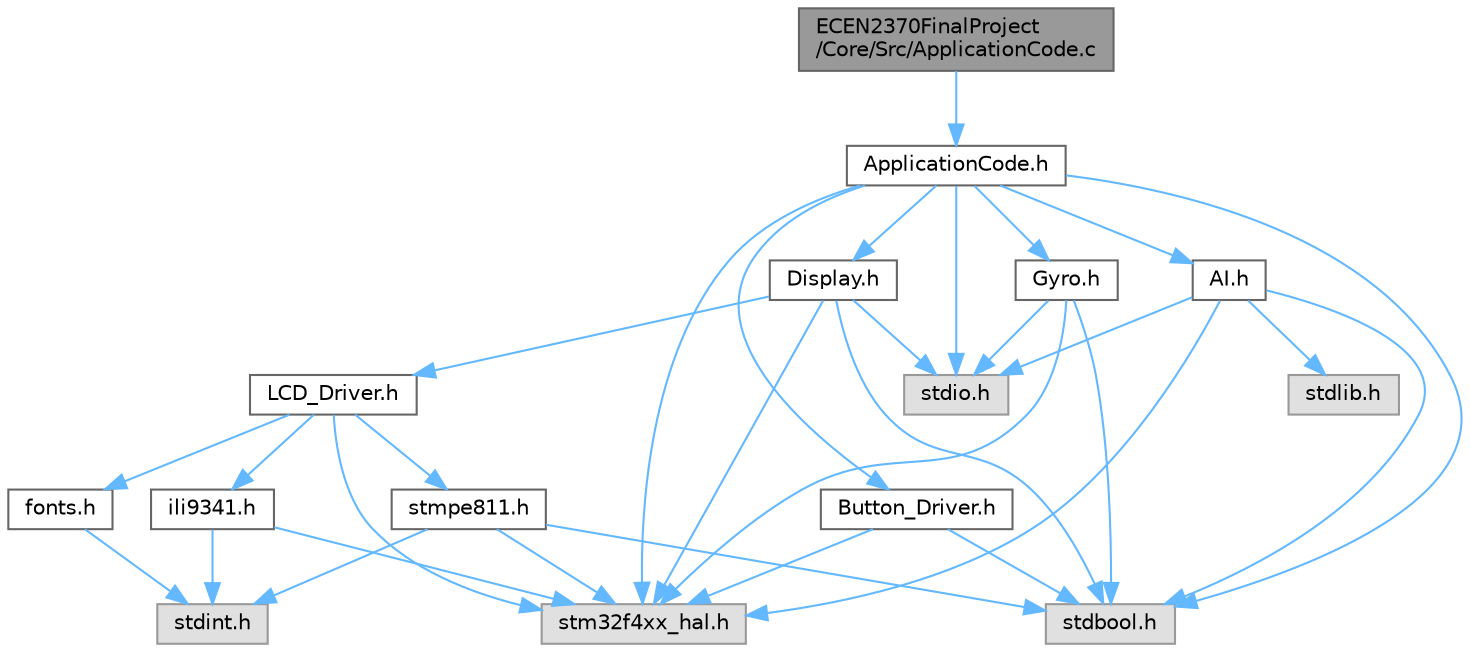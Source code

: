 digraph "ECEN2370FinalProject/Core/Src/ApplicationCode.c"
{
 // LATEX_PDF_SIZE
  bgcolor="transparent";
  edge [fontname=Helvetica,fontsize=10,labelfontname=Helvetica,labelfontsize=10];
  node [fontname=Helvetica,fontsize=10,shape=box,height=0.2,width=0.4];
  Node1 [id="Node000001",label="ECEN2370FinalProject\l/Core/Src/ApplicationCode.c",height=0.2,width=0.4,color="gray40", fillcolor="grey60", style="filled", fontcolor="black",tooltip=" "];
  Node1 -> Node2 [id="edge32_Node000001_Node000002",color="steelblue1",style="solid",tooltip=" "];
  Node2 [id="Node000002",label="ApplicationCode.h",height=0.2,width=0.4,color="grey40", fillcolor="white", style="filled",URL="$_application_code_8h.html",tooltip="runs the game and stores static game variables"];
  Node2 -> Node3 [id="edge33_Node000002_Node000003",color="steelblue1",style="solid",tooltip=" "];
  Node3 [id="Node000003",label="stm32f4xx_hal.h",height=0.2,width=0.4,color="grey60", fillcolor="#E0E0E0", style="filled",tooltip=" "];
  Node2 -> Node4 [id="edge34_Node000002_Node000004",color="steelblue1",style="solid",tooltip=" "];
  Node4 [id="Node000004",label="stdio.h",height=0.2,width=0.4,color="grey60", fillcolor="#E0E0E0", style="filled",tooltip=" "];
  Node2 -> Node5 [id="edge35_Node000002_Node000005",color="steelblue1",style="solid",tooltip=" "];
  Node5 [id="Node000005",label="stdbool.h",height=0.2,width=0.4,color="grey60", fillcolor="#E0E0E0", style="filled",tooltip=" "];
  Node2 -> Node6 [id="edge36_Node000002_Node000006",color="steelblue1",style="solid",tooltip=" "];
  Node6 [id="Node000006",label="Gyro.h",height=0.2,width=0.4,color="grey40", fillcolor="white", style="filled",URL="$_gyro_8h.html",tooltip="Driver for Gyroscope."];
  Node6 -> Node5 [id="edge37_Node000006_Node000005",color="steelblue1",style="solid",tooltip=" "];
  Node6 -> Node4 [id="edge38_Node000006_Node000004",color="steelblue1",style="solid",tooltip=" "];
  Node6 -> Node3 [id="edge39_Node000006_Node000003",color="steelblue1",style="solid",tooltip=" "];
  Node2 -> Node7 [id="edge40_Node000002_Node000007",color="steelblue1",style="solid",tooltip=" "];
  Node7 [id="Node000007",label="AI.h",height=0.2,width=0.4,color="grey40", fillcolor="white", style="filled",URL="$_a_i_8h.html",tooltip="functionality for the AI and checking the board for winners included in application code"];
  Node7 -> Node3 [id="edge41_Node000007_Node000003",color="steelblue1",style="solid",tooltip=" "];
  Node7 -> Node4 [id="edge42_Node000007_Node000004",color="steelblue1",style="solid",tooltip=" "];
  Node7 -> Node5 [id="edge43_Node000007_Node000005",color="steelblue1",style="solid",tooltip=" "];
  Node7 -> Node8 [id="edge44_Node000007_Node000008",color="steelblue1",style="solid",tooltip=" "];
  Node8 [id="Node000008",label="stdlib.h",height=0.2,width=0.4,color="grey60", fillcolor="#E0E0E0", style="filled",tooltip=" "];
  Node2 -> Node9 [id="edge45_Node000002_Node000009",color="steelblue1",style="solid",tooltip=" "];
  Node9 [id="Node000009",label="Display.h",height=0.2,width=0.4,color="grey40", fillcolor="white", style="filled",URL="$_display_8h.html",tooltip="Programs the display to output various screens."];
  Node9 -> Node3 [id="edge46_Node000009_Node000003",color="steelblue1",style="solid",tooltip=" "];
  Node9 -> Node4 [id="edge47_Node000009_Node000004",color="steelblue1",style="solid",tooltip=" "];
  Node9 -> Node5 [id="edge48_Node000009_Node000005",color="steelblue1",style="solid",tooltip=" "];
  Node9 -> Node10 [id="edge49_Node000009_Node000010",color="steelblue1",style="solid",tooltip=" "];
  Node10 [id="Node000010",label="LCD_Driver.h",height=0.2,width=0.4,color="grey40", fillcolor="white", style="filled",URL="$_l_c_d___driver_8h.html",tooltip=" "];
  Node10 -> Node3 [id="edge50_Node000010_Node000003",color="steelblue1",style="solid",tooltip=" "];
  Node10 -> Node11 [id="edge51_Node000010_Node000011",color="steelblue1",style="solid",tooltip=" "];
  Node11 [id="Node000011",label="ili9341.h",height=0.2,width=0.4,color="grey40", fillcolor="white", style="filled",URL="$ili9341_8h.html",tooltip="This file contains all the functions prototypes for the ili9341.c driver."];
  Node11 -> Node12 [id="edge52_Node000011_Node000012",color="steelblue1",style="solid",tooltip=" "];
  Node12 [id="Node000012",label="stdint.h",height=0.2,width=0.4,color="grey60", fillcolor="#E0E0E0", style="filled",tooltip=" "];
  Node11 -> Node3 [id="edge53_Node000011_Node000003",color="steelblue1",style="solid",tooltip=" "];
  Node10 -> Node13 [id="edge54_Node000010_Node000013",color="steelblue1",style="solid",tooltip=" "];
  Node13 [id="Node000013",label="fonts.h",height=0.2,width=0.4,color="grey40", fillcolor="white", style="filled",URL="$fonts_8h.html",tooltip=" "];
  Node13 -> Node12 [id="edge55_Node000013_Node000012",color="steelblue1",style="solid",tooltip=" "];
  Node10 -> Node14 [id="edge56_Node000010_Node000014",color="steelblue1",style="solid",tooltip=" "];
  Node14 [id="Node000014",label="stmpe811.h",height=0.2,width=0.4,color="grey40", fillcolor="white", style="filled",URL="$stmpe811_8h.html",tooltip=" "];
  Node14 -> Node12 [id="edge57_Node000014_Node000012",color="steelblue1",style="solid",tooltip=" "];
  Node14 -> Node5 [id="edge58_Node000014_Node000005",color="steelblue1",style="solid",tooltip=" "];
  Node14 -> Node3 [id="edge59_Node000014_Node000003",color="steelblue1",style="solid",tooltip=" "];
  Node2 -> Node15 [id="edge60_Node000002_Node000015",color="steelblue1",style="solid",tooltip=" "];
  Node15 [id="Node000015",label="Button_Driver.h",height=0.2,width=0.4,color="grey40", fillcolor="white", style="filled",URL="$_button___driver_8h.html",tooltip="Allows button functionality."];
  Node15 -> Node3 [id="edge61_Node000015_Node000003",color="steelblue1",style="solid",tooltip=" "];
  Node15 -> Node5 [id="edge62_Node000015_Node000005",color="steelblue1",style="solid",tooltip=" "];
}

